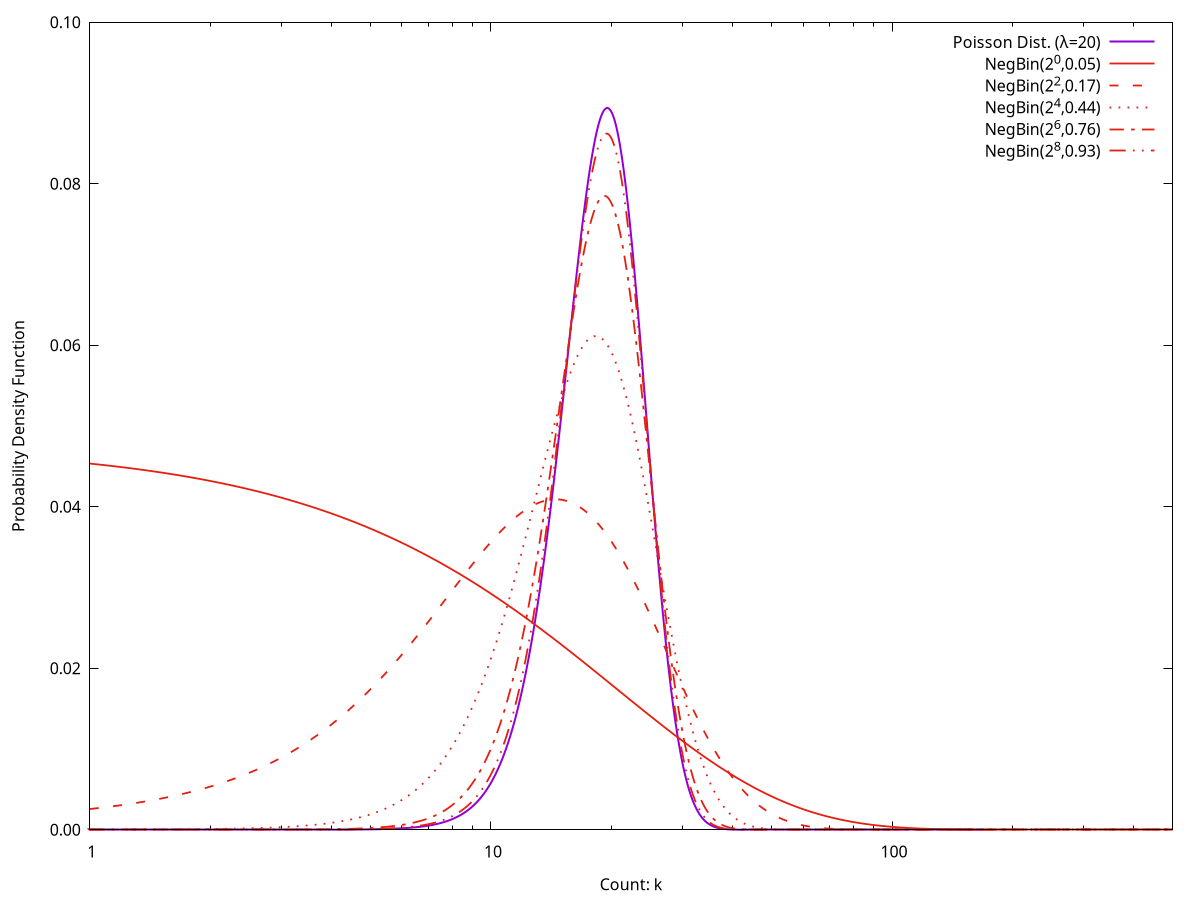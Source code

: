 #!/usr/bin/env gnuplot
set terminal pngcairo size 800,480 font 'Ubuntu,14'
set output 'negative_binomial.png'


set xr [1:500]
set yr [0:0.1]
set ytics format "%5.2f"

set xlabel "Count: k"
set ylabel "Probability Density Function"

set log x
set sample 1e3

poisspdf(x,l) = l**x/gamma(x+1)*exp(-l)
lnbinpdf(k,r,p) = \
  lgamma(k+r)-lgamma(r)-lgamma(k+1)+r*log(p)+k*log(1-p)
nbinpdf(k,r,p) = exp(lnbinpdf(k,r,p))
p(r,m) = r/(r+m)

plot poisspdf(x,20.) lw 2 t "Poisson Dist. ({/Symbol l}=20)", \
     for [m=1:10:2] (r=2**(m-1), nbinpdf(x,r,p(r,20.))) \
     lw 1.8 lc 7 dt 1+(m-1)/2 \
     t sprintf("NegBin(2^{%d},%.2f)", m-1, p(2.0**(m-1),20.))
